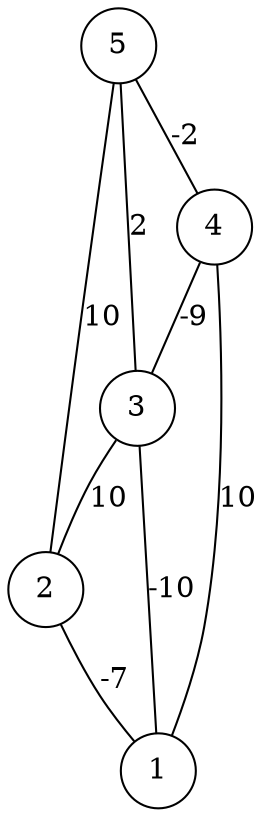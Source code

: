 graph { 
	 fontname="Helvetica,Arial,sans-serif" 
	 node [shape = circle]; 
	 5 -- 2 [label = "10"];
	 5 -- 3 [label = "2"];
	 5 -- 4 [label = "-2"];
	 4 -- 1 [label = "10"];
	 4 -- 3 [label = "-9"];
	 3 -- 1 [label = "-10"];
	 3 -- 2 [label = "10"];
	 2 -- 1 [label = "-7"];
	 1;
	 2;
	 3;
	 4;
	 5;
}
